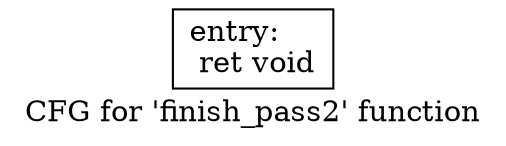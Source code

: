 digraph "CFG for 'finish_pass2' function" {
	label="CFG for 'finish_pass2' function";

	Node0x62abde0 [shape=record,label="{entry:\l  ret void\l}"];
}
